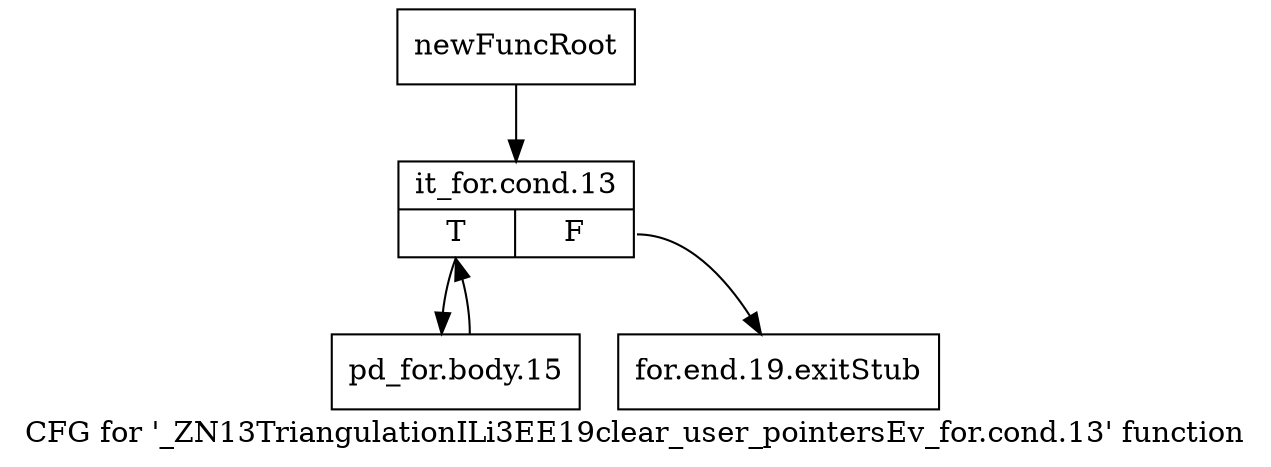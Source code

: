 digraph "CFG for '_ZN13TriangulationILi3EE19clear_user_pointersEv_for.cond.13' function" {
	label="CFG for '_ZN13TriangulationILi3EE19clear_user_pointersEv_for.cond.13' function";

	Node0x97c9140 [shape=record,label="{newFuncRoot}"];
	Node0x97c9140 -> Node0x97c91e0;
	Node0x97c9190 [shape=record,label="{for.end.19.exitStub}"];
	Node0x97c91e0 [shape=record,label="{it_for.cond.13|{<s0>T|<s1>F}}"];
	Node0x97c91e0:s0 -> Node0x97c9230;
	Node0x97c91e0:s1 -> Node0x97c9190;
	Node0x97c9230 [shape=record,label="{pd_for.body.15}"];
	Node0x97c9230 -> Node0x97c91e0;
}
